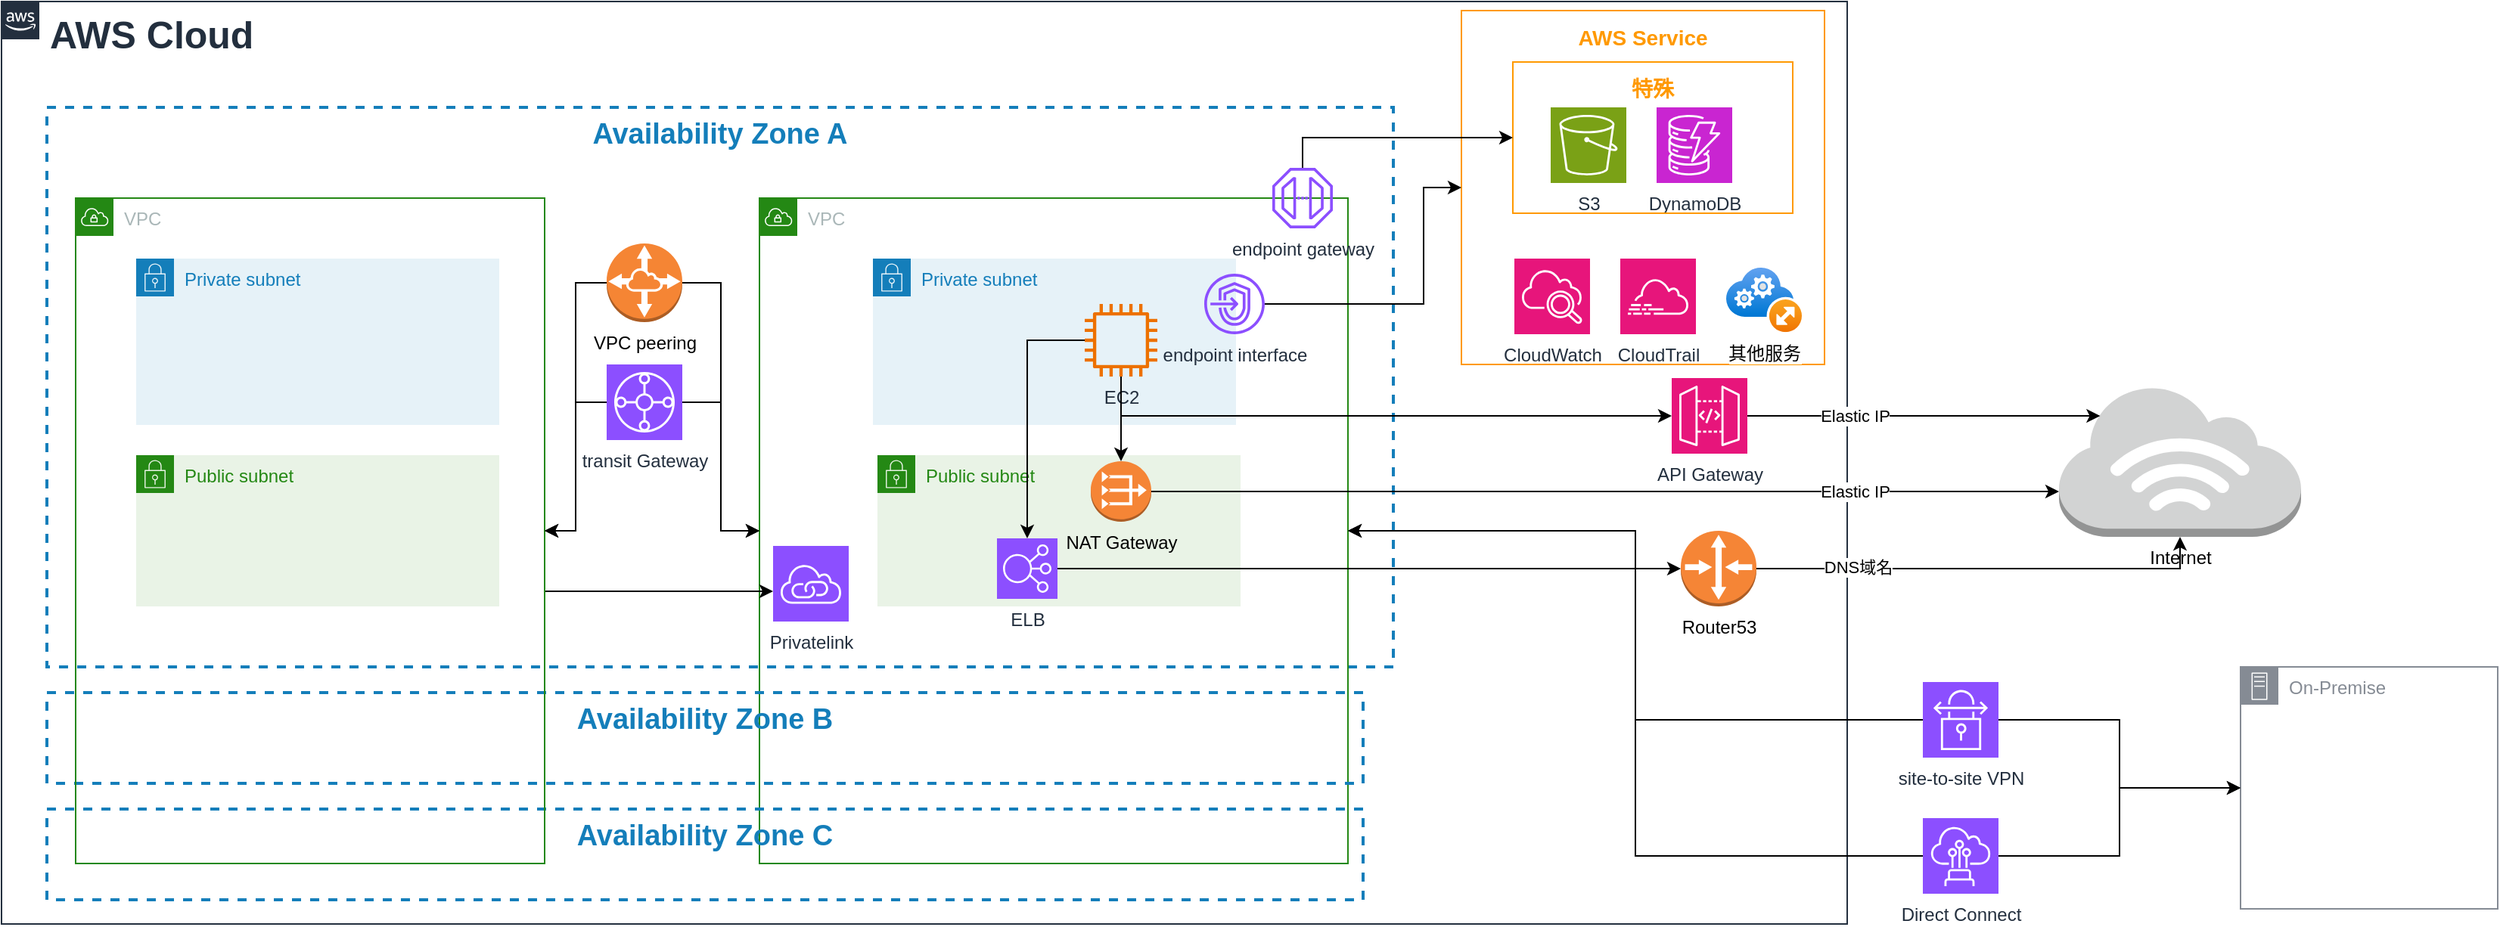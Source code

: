 <mxfile version="22.0.4" type="github">
  <diagram id="l8hXMBHkgcEJcSW0mbfh" name="Page-1">
    <mxGraphModel dx="1687" dy="899" grid="1" gridSize="10" guides="1" tooltips="1" connect="1" arrows="1" fold="1" page="1" pageScale="1" pageWidth="1169" pageHeight="827" math="0" shadow="0">
      <root>
        <mxCell id="0" />
        <mxCell id="1" parent="0" />
        <mxCell id="7HFbjbizWkhEsfqDHeXn-15" value="&lt;b&gt;&lt;font style=&quot;font-size: 25px;&quot;&gt;AWS Cloud&lt;/font&gt;&lt;/b&gt;" style="points=[[0,0],[0.25,0],[0.5,0],[0.75,0],[1,0],[1,0.25],[1,0.5],[1,0.75],[1,1],[0.75,1],[0.5,1],[0.25,1],[0,1],[0,0.75],[0,0.5],[0,0.25]];outlineConnect=0;gradientColor=none;html=1;whiteSpace=wrap;fontSize=12;fontStyle=0;container=1;pointerEvents=0;collapsible=0;recursiveResize=0;shape=mxgraph.aws4.group;grIcon=mxgraph.aws4.group_aws_cloud_alt;strokeColor=#232F3E;fillColor=none;verticalAlign=top;align=left;spacingLeft=30;fontColor=#232F3E;dashed=0;" parent="1" vertex="1">
          <mxGeometry x="390" y="160" width="1220" height="610" as="geometry" />
        </mxCell>
        <mxCell id="tpwNmDUQ6gUlkHC4oXwQ-28" value="&lt;b&gt;&lt;font style=&quot;font-size: 14px;&quot;&gt;AWS Service&lt;/font&gt;&lt;/b&gt;" style="outlineConnect=0;gradientColor=none;html=1;whiteSpace=wrap;fontSize=12;fontStyle=0;strokeColor=#FF9900;fillColor=none;verticalAlign=top;align=center;fontColor=#FF9900;dashed=0;spacingTop=3;" vertex="1" parent="7HFbjbizWkhEsfqDHeXn-15">
          <mxGeometry x="965" y="6" width="240" height="234" as="geometry" />
        </mxCell>
        <mxCell id="7HFbjbizWkhEsfqDHeXn-16" value="&lt;b&gt;&lt;font style=&quot;font-size: 19px;&quot;&gt;Availability Zone A&lt;/font&gt;&lt;/b&gt;" style="fillColor=none;strokeColor=#147EBA;dashed=1;verticalAlign=top;fontStyle=0;fontColor=#147EBA;whiteSpace=wrap;html=1;strokeWidth=2;" parent="7HFbjbizWkhEsfqDHeXn-15" vertex="1">
          <mxGeometry x="30" y="70" width="890" height="370" as="geometry" />
        </mxCell>
        <mxCell id="7HFbjbizWkhEsfqDHeXn-23" value="VPC" style="points=[[0,0],[0.25,0],[0.5,0],[0.75,0],[1,0],[1,0.25],[1,0.5],[1,0.75],[1,1],[0.75,1],[0.5,1],[0.25,1],[0,1],[0,0.75],[0,0.5],[0,0.25]];outlineConnect=0;gradientColor=none;html=1;whiteSpace=wrap;fontSize=12;fontStyle=0;container=1;pointerEvents=0;collapsible=0;recursiveResize=0;shape=mxgraph.aws4.group;grIcon=mxgraph.aws4.group_vpc;strokeColor=#248814;fillColor=none;verticalAlign=top;align=left;spacingLeft=30;fontColor=#AAB7B8;dashed=0;" parent="7HFbjbizWkhEsfqDHeXn-15" vertex="1">
          <mxGeometry x="501" y="130" width="389" height="440" as="geometry" />
        </mxCell>
        <mxCell id="7HFbjbizWkhEsfqDHeXn-24" value="Private subnet" style="points=[[0,0],[0.25,0],[0.5,0],[0.75,0],[1,0],[1,0.25],[1,0.5],[1,0.75],[1,1],[0.75,1],[0.5,1],[0.25,1],[0,1],[0,0.75],[0,0.5],[0,0.25]];outlineConnect=0;gradientColor=none;html=1;whiteSpace=wrap;fontSize=12;fontStyle=0;container=1;pointerEvents=0;collapsible=0;recursiveResize=0;shape=mxgraph.aws4.group;grIcon=mxgraph.aws4.group_security_group;grStroke=0;strokeColor=#147EBA;fillColor=#E6F2F8;verticalAlign=top;align=left;spacingLeft=30;fontColor=#147EBA;dashed=0;" parent="7HFbjbizWkhEsfqDHeXn-23" vertex="1">
          <mxGeometry x="75" y="40" width="240" height="110" as="geometry" />
        </mxCell>
        <mxCell id="7HFbjbizWkhEsfqDHeXn-25" value="Public subnet" style="points=[[0,0],[0.25,0],[0.5,0],[0.75,0],[1,0],[1,0.25],[1,0.5],[1,0.75],[1,1],[0.75,1],[0.5,1],[0.25,1],[0,1],[0,0.75],[0,0.5],[0,0.25]];outlineConnect=0;gradientColor=none;html=1;whiteSpace=wrap;fontSize=12;fontStyle=0;container=1;pointerEvents=0;collapsible=0;recursiveResize=0;shape=mxgraph.aws4.group;grIcon=mxgraph.aws4.group_security_group;grStroke=0;strokeColor=#248814;fillColor=#E9F3E6;verticalAlign=top;align=left;spacingLeft=30;fontColor=#248814;dashed=0;" parent="7HFbjbizWkhEsfqDHeXn-23" vertex="1">
          <mxGeometry x="78" y="170" width="240" height="100" as="geometry" />
        </mxCell>
        <mxCell id="tpwNmDUQ6gUlkHC4oXwQ-5" value="NAT Gateway" style="outlineConnect=0;dashed=0;verticalLabelPosition=bottom;verticalAlign=top;align=center;html=1;shape=mxgraph.aws3.vpc_nat_gateway;fillColor=#F58536;gradientColor=none;aspect=fixed;" vertex="1" parent="7HFbjbizWkhEsfqDHeXn-25">
          <mxGeometry x="141" y="4" width="40" height="40" as="geometry" />
        </mxCell>
        <mxCell id="tpwNmDUQ6gUlkHC4oXwQ-16" value="endpoint gateway" style="sketch=0;outlineConnect=0;fontColor=#232F3E;gradientColor=none;fillColor=#8C4FFF;strokeColor=none;dashed=0;verticalLabelPosition=bottom;verticalAlign=top;align=center;html=1;fontSize=12;fontStyle=0;aspect=fixed;pointerEvents=1;shape=mxgraph.aws4.endpoint;" vertex="1" parent="7HFbjbizWkhEsfqDHeXn-23">
          <mxGeometry x="339" y="-20" width="40" height="40" as="geometry" />
        </mxCell>
        <mxCell id="7HFbjbizWkhEsfqDHeXn-26" value="&lt;b&gt;&lt;font style=&quot;font-size: 19px;&quot;&gt;Availability Zone B&lt;/font&gt;&lt;/b&gt;" style="fillColor=none;strokeColor=#147EBA;dashed=1;verticalAlign=top;fontStyle=0;fontColor=#147EBA;whiteSpace=wrap;html=1;strokeWidth=2;" parent="7HFbjbizWkhEsfqDHeXn-15" vertex="1">
          <mxGeometry x="30" y="457" width="870" height="60" as="geometry" />
        </mxCell>
        <mxCell id="7HFbjbizWkhEsfqDHeXn-27" value="&lt;b&gt;&lt;font style=&quot;font-size: 19px;&quot;&gt;Availability Zone C&lt;/font&gt;&lt;/b&gt;" style="fillColor=none;strokeColor=#147EBA;dashed=1;verticalAlign=top;fontStyle=0;fontColor=#147EBA;whiteSpace=wrap;html=1;strokeWidth=2;" parent="7HFbjbizWkhEsfqDHeXn-15" vertex="1">
          <mxGeometry x="30" y="534" width="870" height="60" as="geometry" />
        </mxCell>
        <mxCell id="tpwNmDUQ6gUlkHC4oXwQ-7" value="EC2" style="sketch=0;outlineConnect=0;fontColor=#232F3E;gradientColor=none;fillColor=#ED7100;strokeColor=none;dashed=0;verticalLabelPosition=bottom;verticalAlign=top;align=center;html=1;fontSize=12;fontStyle=0;aspect=fixed;pointerEvents=1;shape=mxgraph.aws4.instance2;" vertex="1" parent="7HFbjbizWkhEsfqDHeXn-15">
          <mxGeometry x="716" y="200" width="48" height="48" as="geometry" />
        </mxCell>
        <mxCell id="tpwNmDUQ6gUlkHC4oXwQ-52" style="edgeStyle=orthogonalEdgeStyle;rounded=0;orthogonalLoop=1;jettySize=auto;html=1;" edge="1" parent="7HFbjbizWkhEsfqDHeXn-15" source="tpwNmDUQ6gUlkHC4oXwQ-9" target="7HFbjbizWkhEsfqDHeXn-23">
          <mxGeometry relative="1" as="geometry" />
        </mxCell>
        <mxCell id="tpwNmDUQ6gUlkHC4oXwQ-9" value="VPC peering" style="outlineConnect=0;dashed=0;verticalLabelPosition=bottom;verticalAlign=top;align=center;html=1;shape=mxgraph.aws3.vpc_peering;fillColor=#F58534;gradientColor=none;" vertex="1" parent="7HFbjbizWkhEsfqDHeXn-15">
          <mxGeometry x="400" y="160" width="50" height="52" as="geometry" />
        </mxCell>
        <mxCell id="tpwNmDUQ6gUlkHC4oXwQ-53" style="edgeStyle=orthogonalEdgeStyle;rounded=0;orthogonalLoop=1;jettySize=auto;html=1;" edge="1" parent="7HFbjbizWkhEsfqDHeXn-15" source="tpwNmDUQ6gUlkHC4oXwQ-10" target="7HFbjbizWkhEsfqDHeXn-23">
          <mxGeometry relative="1" as="geometry" />
        </mxCell>
        <mxCell id="tpwNmDUQ6gUlkHC4oXwQ-10" value="transit Gateway" style="sketch=0;points=[[0,0,0],[0.25,0,0],[0.5,0,0],[0.75,0,0],[1,0,0],[0,1,0],[0.25,1,0],[0.5,1,0],[0.75,1,0],[1,1,0],[0,0.25,0],[0,0.5,0],[0,0.75,0],[1,0.25,0],[1,0.5,0],[1,0.75,0]];outlineConnect=0;fontColor=#232F3E;fillColor=#8C4FFF;strokeColor=#ffffff;dashed=0;verticalLabelPosition=bottom;verticalAlign=top;align=center;html=1;fontSize=12;fontStyle=0;aspect=fixed;shape=mxgraph.aws4.resourceIcon;resIcon=mxgraph.aws4.transit_gateway;" vertex="1" parent="7HFbjbizWkhEsfqDHeXn-15">
          <mxGeometry x="400" y="240" width="50" height="50" as="geometry" />
        </mxCell>
        <mxCell id="tpwNmDUQ6gUlkHC4oXwQ-44" style="edgeStyle=orthogonalEdgeStyle;rounded=0;orthogonalLoop=1;jettySize=auto;html=1;" edge="1" parent="7HFbjbizWkhEsfqDHeXn-15" source="tpwNmDUQ6gUlkHC4oXwQ-11" target="tpwNmDUQ6gUlkHC4oXwQ-28">
          <mxGeometry relative="1" as="geometry">
            <Array as="points">
              <mxPoint x="940" y="200" />
              <mxPoint x="940" y="123" />
            </Array>
          </mxGeometry>
        </mxCell>
        <mxCell id="tpwNmDUQ6gUlkHC4oXwQ-11" value="endpoint interface" style="sketch=0;outlineConnect=0;fontColor=#232F3E;gradientColor=none;fillColor=#8C4FFF;strokeColor=none;dashed=0;verticalLabelPosition=bottom;verticalAlign=top;align=center;html=1;fontSize=12;fontStyle=0;aspect=fixed;pointerEvents=1;shape=mxgraph.aws4.endpoints;" vertex="1" parent="7HFbjbizWkhEsfqDHeXn-15">
          <mxGeometry x="795" y="180" width="40" height="40" as="geometry" />
        </mxCell>
        <mxCell id="tpwNmDUQ6gUlkHC4oXwQ-13" value="S3" style="sketch=0;points=[[0,0,0],[0.25,0,0],[0.5,0,0],[0.75,0,0],[1,0,0],[0,1,0],[0.25,1,0],[0.5,1,0],[0.75,1,0],[1,1,0],[0,0.25,0],[0,0.5,0],[0,0.75,0],[1,0.25,0],[1,0.5,0],[1,0.75,0]];outlineConnect=0;fontColor=#232F3E;fillColor=#7AA116;strokeColor=#ffffff;dashed=0;verticalLabelPosition=bottom;verticalAlign=top;align=center;html=1;fontSize=12;fontStyle=0;aspect=fixed;shape=mxgraph.aws4.resourceIcon;resIcon=mxgraph.aws4.s3;" vertex="1" parent="7HFbjbizWkhEsfqDHeXn-15">
          <mxGeometry x="1024" y="70" width="50" height="50" as="geometry" />
        </mxCell>
        <mxCell id="tpwNmDUQ6gUlkHC4oXwQ-14" value="DynamoDB" style="sketch=0;points=[[0,0,0],[0.25,0,0],[0.5,0,0],[0.75,0,0],[1,0,0],[0,1,0],[0.25,1,0],[0.5,1,0],[0.75,1,0],[1,1,0],[0,0.25,0],[0,0.5,0],[0,0.75,0],[1,0.25,0],[1,0.5,0],[1,0.75,0]];outlineConnect=0;fontColor=#232F3E;fillColor=#C925D1;strokeColor=#ffffff;dashed=0;verticalLabelPosition=bottom;verticalAlign=top;align=center;html=1;fontSize=12;fontStyle=0;aspect=fixed;shape=mxgraph.aws4.resourceIcon;resIcon=mxgraph.aws4.dynamodb;" vertex="1" parent="7HFbjbizWkhEsfqDHeXn-15">
          <mxGeometry x="1094" y="70" width="50" height="50" as="geometry" />
        </mxCell>
        <mxCell id="tpwNmDUQ6gUlkHC4oXwQ-15" value="CloudWatch" style="sketch=0;points=[[0,0,0],[0.25,0,0],[0.5,0,0],[0.75,0,0],[1,0,0],[0,1,0],[0.25,1,0],[0.5,1,0],[0.75,1,0],[1,1,0],[0,0.25,0],[0,0.5,0],[0,0.75,0],[1,0.25,0],[1,0.5,0],[1,0.75,0]];points=[[0,0,0],[0.25,0,0],[0.5,0,0],[0.75,0,0],[1,0,0],[0,1,0],[0.25,1,0],[0.5,1,0],[0.75,1,0],[1,1,0],[0,0.25,0],[0,0.5,0],[0,0.75,0],[1,0.25,0],[1,0.5,0],[1,0.75,0]];outlineConnect=0;fontColor=#232F3E;fillColor=#E7157B;strokeColor=#ffffff;dashed=0;verticalLabelPosition=bottom;verticalAlign=top;align=center;html=1;fontSize=12;fontStyle=0;aspect=fixed;shape=mxgraph.aws4.resourceIcon;resIcon=mxgraph.aws4.cloudwatch_2;" vertex="1" parent="7HFbjbizWkhEsfqDHeXn-15">
          <mxGeometry x="1000" y="170" width="50" height="50" as="geometry" />
        </mxCell>
        <mxCell id="tpwNmDUQ6gUlkHC4oXwQ-17" value="Privatelink" style="sketch=0;points=[[0,0,0],[0.25,0,0],[0.5,0,0],[0.75,0,0],[1,0,0],[0,1,0],[0.25,1,0],[0.5,1,0],[0.75,1,0],[1,1,0],[0,0.25,0],[0,0.5,0],[0,0.75,0],[1,0.25,0],[1,0.5,0],[1,0.75,0]];outlineConnect=0;fontColor=#232F3E;fillColor=#8C4FFF;strokeColor=#ffffff;dashed=0;verticalLabelPosition=bottom;verticalAlign=top;align=center;html=1;fontSize=12;fontStyle=0;aspect=fixed;shape=mxgraph.aws4.resourceIcon;resIcon=mxgraph.aws4.vpc_privatelink;" vertex="1" parent="7HFbjbizWkhEsfqDHeXn-15">
          <mxGeometry x="510" y="360" width="50" height="50" as="geometry" />
        </mxCell>
        <mxCell id="tpwNmDUQ6gUlkHC4oXwQ-21" value="Router53" style="outlineConnect=0;dashed=0;verticalLabelPosition=bottom;verticalAlign=top;align=center;html=1;shape=mxgraph.aws3.router;fillColor=#F58536;gradientColor=none;aspect=fixed;" vertex="1" parent="7HFbjbizWkhEsfqDHeXn-15">
          <mxGeometry x="1110" y="350" width="50" height="50" as="geometry" />
        </mxCell>
        <mxCell id="tpwNmDUQ6gUlkHC4oXwQ-22" value="ELB" style="sketch=0;points=[[0,0,0],[0.25,0,0],[0.5,0,0],[0.75,0,0],[1,0,0],[0,1,0],[0.25,1,0],[0.5,1,0],[0.75,1,0],[1,1,0],[0,0.25,0],[0,0.5,0],[0,0.75,0],[1,0.25,0],[1,0.5,0],[1,0.75,0]];outlineConnect=0;fontColor=#232F3E;fillColor=#8C4FFF;strokeColor=#ffffff;dashed=0;verticalLabelPosition=bottom;verticalAlign=top;align=center;html=1;fontSize=12;fontStyle=0;aspect=fixed;shape=mxgraph.aws4.resourceIcon;resIcon=mxgraph.aws4.elastic_load_balancing;" vertex="1" parent="7HFbjbizWkhEsfqDHeXn-15">
          <mxGeometry x="658" y="355" width="40" height="40" as="geometry" />
        </mxCell>
        <mxCell id="tpwNmDUQ6gUlkHC4oXwQ-27" value="CloudTrail" style="sketch=0;points=[[0,0,0],[0.25,0,0],[0.5,0,0],[0.75,0,0],[1,0,0],[0,1,0],[0.25,1,0],[0.5,1,0],[0.75,1,0],[1,1,0],[0,0.25,0],[0,0.5,0],[0,0.75,0],[1,0.25,0],[1,0.5,0],[1,0.75,0]];points=[[0,0,0],[0.25,0,0],[0.5,0,0],[0.75,0,0],[1,0,0],[0,1,0],[0.25,1,0],[0.5,1,0],[0.75,1,0],[1,1,0],[0,0.25,0],[0,0.5,0],[0,0.75,0],[1,0.25,0],[1,0.5,0],[1,0.75,0]];outlineConnect=0;fontColor=#232F3E;fillColor=#E7157B;strokeColor=#ffffff;dashed=0;verticalLabelPosition=bottom;verticalAlign=top;align=center;html=1;fontSize=12;fontStyle=0;aspect=fixed;shape=mxgraph.aws4.resourceIcon;resIcon=mxgraph.aws4.cloudtrail;" vertex="1" parent="7HFbjbizWkhEsfqDHeXn-15">
          <mxGeometry x="1070" y="170" width="50" height="50" as="geometry" />
        </mxCell>
        <mxCell id="tpwNmDUQ6gUlkHC4oXwQ-30" value="其他服务" style="image;html=1;points=[];align=center;fontSize=12;image=img/lib/azure2/other/Cloud_Services_(extended_support).svg;aspect=fixed;" vertex="1" parent="7HFbjbizWkhEsfqDHeXn-15">
          <mxGeometry x="1140" y="176" width="50" height="42.65" as="geometry" />
        </mxCell>
        <mxCell id="tpwNmDUQ6gUlkHC4oXwQ-32" value="API Gateway" style="sketch=0;points=[[0,0,0],[0.25,0,0],[0.5,0,0],[0.75,0,0],[1,0,0],[0,1,0],[0.25,1,0],[0.5,1,0],[0.75,1,0],[1,1,0],[0,0.25,0],[0,0.5,0],[0,0.75,0],[1,0.25,0],[1,0.5,0],[1,0.75,0]];outlineConnect=0;fontColor=#232F3E;fillColor=#E7157B;strokeColor=#ffffff;dashed=0;verticalLabelPosition=bottom;verticalAlign=top;align=center;html=1;fontSize=12;fontStyle=0;aspect=fixed;shape=mxgraph.aws4.resourceIcon;resIcon=mxgraph.aws4.api_gateway;" vertex="1" parent="7HFbjbizWkhEsfqDHeXn-15">
          <mxGeometry x="1104" y="249" width="50" height="50" as="geometry" />
        </mxCell>
        <mxCell id="tpwNmDUQ6gUlkHC4oXwQ-33" style="edgeStyle=orthogonalEdgeStyle;rounded=0;orthogonalLoop=1;jettySize=auto;html=1;entryX=0.5;entryY=0;entryDx=0;entryDy=0;entryPerimeter=0;" edge="1" parent="7HFbjbizWkhEsfqDHeXn-15" source="tpwNmDUQ6gUlkHC4oXwQ-7" target="tpwNmDUQ6gUlkHC4oXwQ-22">
          <mxGeometry relative="1" as="geometry" />
        </mxCell>
        <mxCell id="tpwNmDUQ6gUlkHC4oXwQ-34" style="edgeStyle=orthogonalEdgeStyle;rounded=0;orthogonalLoop=1;jettySize=auto;html=1;entryX=0.5;entryY=0;entryDx=0;entryDy=0;entryPerimeter=0;" edge="1" parent="7HFbjbizWkhEsfqDHeXn-15" source="tpwNmDUQ6gUlkHC4oXwQ-7" target="tpwNmDUQ6gUlkHC4oXwQ-5">
          <mxGeometry relative="1" as="geometry" />
        </mxCell>
        <mxCell id="tpwNmDUQ6gUlkHC4oXwQ-35" style="edgeStyle=orthogonalEdgeStyle;rounded=0;orthogonalLoop=1;jettySize=auto;html=1;entryX=0;entryY=0.5;entryDx=0;entryDy=0;entryPerimeter=0;" edge="1" parent="7HFbjbizWkhEsfqDHeXn-15" source="tpwNmDUQ6gUlkHC4oXwQ-22" target="tpwNmDUQ6gUlkHC4oXwQ-21">
          <mxGeometry relative="1" as="geometry" />
        </mxCell>
        <mxCell id="tpwNmDUQ6gUlkHC4oXwQ-38" style="edgeStyle=orthogonalEdgeStyle;rounded=0;orthogonalLoop=1;jettySize=auto;html=1;entryX=0;entryY=0.5;entryDx=0;entryDy=0;entryPerimeter=0;" edge="1" parent="7HFbjbizWkhEsfqDHeXn-15" source="tpwNmDUQ6gUlkHC4oXwQ-7" target="tpwNmDUQ6gUlkHC4oXwQ-32">
          <mxGeometry relative="1" as="geometry">
            <Array as="points">
              <mxPoint x="740" y="274" />
            </Array>
          </mxGeometry>
        </mxCell>
        <mxCell id="tpwNmDUQ6gUlkHC4oXwQ-29" value="&lt;b&gt;&lt;font style=&quot;font-size: 14px;&quot;&gt;特殊&lt;/font&gt;&lt;/b&gt;" style="outlineConnect=0;gradientColor=none;html=1;whiteSpace=wrap;fontSize=12;fontStyle=0;strokeColor=#FF9900;fillColor=none;verticalAlign=top;align=center;fontColor=#FF9900;dashed=0;spacingTop=3;" vertex="1" parent="1">
          <mxGeometry x="1389" y="200" width="185" height="100" as="geometry" />
        </mxCell>
        <mxCell id="tpwNmDUQ6gUlkHC4oXwQ-55" style="edgeStyle=orthogonalEdgeStyle;rounded=0;orthogonalLoop=1;jettySize=auto;html=1;" edge="1" parent="1" source="7HFbjbizWkhEsfqDHeXn-20" target="tpwNmDUQ6gUlkHC4oXwQ-17">
          <mxGeometry relative="1" as="geometry">
            <Array as="points">
              <mxPoint x="860" y="550" />
              <mxPoint x="860" y="550" />
            </Array>
          </mxGeometry>
        </mxCell>
        <mxCell id="7HFbjbizWkhEsfqDHeXn-20" value="VPC" style="points=[[0,0],[0.25,0],[0.5,0],[0.75,0],[1,0],[1,0.25],[1,0.5],[1,0.75],[1,1],[0.75,1],[0.5,1],[0.25,1],[0,1],[0,0.75],[0,0.5],[0,0.25]];outlineConnect=0;gradientColor=none;html=1;whiteSpace=wrap;fontSize=12;fontStyle=0;container=1;pointerEvents=0;collapsible=0;recursiveResize=0;shape=mxgraph.aws4.group;grIcon=mxgraph.aws4.group_vpc;strokeColor=#248814;fillColor=none;verticalAlign=top;align=left;spacingLeft=30;fontColor=#AAB7B8;dashed=0;" parent="1" vertex="1">
          <mxGeometry x="439" y="290" width="310" height="440" as="geometry" />
        </mxCell>
        <mxCell id="7HFbjbizWkhEsfqDHeXn-21" value="Private subnet" style="points=[[0,0],[0.25,0],[0.5,0],[0.75,0],[1,0],[1,0.25],[1,0.5],[1,0.75],[1,1],[0.75,1],[0.5,1],[0.25,1],[0,1],[0,0.75],[0,0.5],[0,0.25]];outlineConnect=0;gradientColor=none;html=1;whiteSpace=wrap;fontSize=12;fontStyle=0;container=1;pointerEvents=0;collapsible=0;recursiveResize=0;shape=mxgraph.aws4.group;grIcon=mxgraph.aws4.group_security_group;grStroke=0;strokeColor=#147EBA;fillColor=#E6F2F8;verticalAlign=top;align=left;spacingLeft=30;fontColor=#147EBA;dashed=0;" parent="7HFbjbizWkhEsfqDHeXn-20" vertex="1">
          <mxGeometry x="40" y="40" width="240" height="110" as="geometry" />
        </mxCell>
        <mxCell id="7HFbjbizWkhEsfqDHeXn-22" value="Public subnet" style="points=[[0,0],[0.25,0],[0.5,0],[0.75,0],[1,0],[1,0.25],[1,0.5],[1,0.75],[1,1],[0.75,1],[0.5,1],[0.25,1],[0,1],[0,0.75],[0,0.5],[0,0.25]];outlineConnect=0;gradientColor=none;html=1;whiteSpace=wrap;fontSize=12;fontStyle=0;container=1;pointerEvents=0;collapsible=0;recursiveResize=0;shape=mxgraph.aws4.group;grIcon=mxgraph.aws4.group_security_group;grStroke=0;strokeColor=#248814;fillColor=#E9F3E6;verticalAlign=top;align=left;spacingLeft=30;fontColor=#248814;dashed=0;" parent="7HFbjbizWkhEsfqDHeXn-20" vertex="1">
          <mxGeometry x="40" y="170" width="240" height="100" as="geometry" />
        </mxCell>
        <mxCell id="tpwNmDUQ6gUlkHC4oXwQ-8" value="Internet" style="outlineConnect=0;dashed=0;verticalLabelPosition=bottom;verticalAlign=top;align=center;html=1;shape=mxgraph.aws3.internet_3;fillColor=#D2D3D3;gradientColor=none;" vertex="1" parent="1">
          <mxGeometry x="1750" y="414" width="160" height="100" as="geometry" />
        </mxCell>
        <mxCell id="tpwNmDUQ6gUlkHC4oXwQ-18" value="On-Premise" style="sketch=0;outlineConnect=0;gradientColor=none;html=1;whiteSpace=wrap;fontSize=12;fontStyle=0;shape=mxgraph.aws4.group;grIcon=mxgraph.aws4.group_on_premise;strokeColor=#858B94;fillColor=none;verticalAlign=top;align=left;spacingLeft=30;fontColor=#858B94;dashed=0;" vertex="1" parent="1">
          <mxGeometry x="1870" y="600" width="170" height="160" as="geometry" />
        </mxCell>
        <mxCell id="tpwNmDUQ6gUlkHC4oXwQ-36" style="edgeStyle=orthogonalEdgeStyle;rounded=0;orthogonalLoop=1;jettySize=auto;html=1;entryX=0;entryY=0.7;entryDx=0;entryDy=0;entryPerimeter=0;" edge="1" parent="1" source="tpwNmDUQ6gUlkHC4oXwQ-5" target="tpwNmDUQ6gUlkHC4oXwQ-8">
          <mxGeometry relative="1" as="geometry" />
        </mxCell>
        <mxCell id="tpwNmDUQ6gUlkHC4oXwQ-41" value="Elastic IP" style="edgeLabel;html=1;align=center;verticalAlign=middle;resizable=0;points=[];" vertex="1" connectable="0" parent="tpwNmDUQ6gUlkHC4oXwQ-36">
          <mxGeometry x="0.657" relative="1" as="geometry">
            <mxPoint x="-32" as="offset" />
          </mxGeometry>
        </mxCell>
        <mxCell id="tpwNmDUQ6gUlkHC4oXwQ-37" style="edgeStyle=orthogonalEdgeStyle;rounded=0;orthogonalLoop=1;jettySize=auto;html=1;entryX=0.5;entryY=1;entryDx=0;entryDy=0;entryPerimeter=0;" edge="1" parent="1" source="tpwNmDUQ6gUlkHC4oXwQ-21" target="tpwNmDUQ6gUlkHC4oXwQ-8">
          <mxGeometry relative="1" as="geometry" />
        </mxCell>
        <mxCell id="tpwNmDUQ6gUlkHC4oXwQ-42" value="DNS域名" style="edgeLabel;html=1;align=center;verticalAlign=middle;resizable=0;points=[];" vertex="1" connectable="0" parent="tpwNmDUQ6gUlkHC4oXwQ-37">
          <mxGeometry x="-0.558" y="1" relative="1" as="geometry">
            <mxPoint as="offset" />
          </mxGeometry>
        </mxCell>
        <mxCell id="tpwNmDUQ6gUlkHC4oXwQ-39" style="edgeStyle=orthogonalEdgeStyle;rounded=0;orthogonalLoop=1;jettySize=auto;html=1;entryX=0.17;entryY=0.2;entryDx=0;entryDy=0;entryPerimeter=0;" edge="1" parent="1" source="tpwNmDUQ6gUlkHC4oXwQ-32" target="tpwNmDUQ6gUlkHC4oXwQ-8">
          <mxGeometry relative="1" as="geometry" />
        </mxCell>
        <mxCell id="tpwNmDUQ6gUlkHC4oXwQ-40" value="Elastic IP" style="edgeLabel;html=1;align=center;verticalAlign=middle;resizable=0;points=[];" vertex="1" connectable="0" parent="tpwNmDUQ6gUlkHC4oXwQ-39">
          <mxGeometry x="0.238" relative="1" as="geometry">
            <mxPoint x="-74" as="offset" />
          </mxGeometry>
        </mxCell>
        <mxCell id="tpwNmDUQ6gUlkHC4oXwQ-46" style="edgeStyle=orthogonalEdgeStyle;rounded=0;orthogonalLoop=1;jettySize=auto;html=1;entryX=0;entryY=0.5;entryDx=0;entryDy=0;" edge="1" parent="1" source="tpwNmDUQ6gUlkHC4oXwQ-16" target="tpwNmDUQ6gUlkHC4oXwQ-29">
          <mxGeometry relative="1" as="geometry">
            <Array as="points">
              <mxPoint x="1250" y="250" />
            </Array>
          </mxGeometry>
        </mxCell>
        <mxCell id="tpwNmDUQ6gUlkHC4oXwQ-47" style="edgeStyle=orthogonalEdgeStyle;rounded=0;orthogonalLoop=1;jettySize=auto;html=1;" edge="1" parent="1" source="tpwNmDUQ6gUlkHC4oXwQ-19" target="7HFbjbizWkhEsfqDHeXn-23">
          <mxGeometry relative="1" as="geometry" />
        </mxCell>
        <mxCell id="tpwNmDUQ6gUlkHC4oXwQ-48" style="edgeStyle=orthogonalEdgeStyle;rounded=0;orthogonalLoop=1;jettySize=auto;html=1;" edge="1" parent="1" source="tpwNmDUQ6gUlkHC4oXwQ-19" target="tpwNmDUQ6gUlkHC4oXwQ-18">
          <mxGeometry relative="1" as="geometry" />
        </mxCell>
        <mxCell id="tpwNmDUQ6gUlkHC4oXwQ-19" value="site-to-site VPN" style="sketch=0;points=[[0,0,0],[0.25,0,0],[0.5,0,0],[0.75,0,0],[1,0,0],[0,1,0],[0.25,1,0],[0.5,1,0],[0.75,1,0],[1,1,0],[0,0.25,0],[0,0.5,0],[0,0.75,0],[1,0.25,0],[1,0.5,0],[1,0.75,0]];outlineConnect=0;fontColor=#232F3E;fillColor=#8C4FFF;strokeColor=#ffffff;dashed=0;verticalLabelPosition=bottom;verticalAlign=top;align=center;html=1;fontSize=12;fontStyle=0;aspect=fixed;shape=mxgraph.aws4.resourceIcon;resIcon=mxgraph.aws4.site_to_site_vpn;" vertex="1" parent="1">
          <mxGeometry x="1660" y="610" width="50" height="50" as="geometry" />
        </mxCell>
        <mxCell id="tpwNmDUQ6gUlkHC4oXwQ-49" style="edgeStyle=orthogonalEdgeStyle;rounded=0;orthogonalLoop=1;jettySize=auto;html=1;" edge="1" parent="1" source="tpwNmDUQ6gUlkHC4oXwQ-20" target="tpwNmDUQ6gUlkHC4oXwQ-18">
          <mxGeometry relative="1" as="geometry" />
        </mxCell>
        <mxCell id="tpwNmDUQ6gUlkHC4oXwQ-50" style="edgeStyle=orthogonalEdgeStyle;rounded=0;orthogonalLoop=1;jettySize=auto;html=1;entryX=1;entryY=0.5;entryDx=0;entryDy=0;" edge="1" parent="1" source="tpwNmDUQ6gUlkHC4oXwQ-20" target="7HFbjbizWkhEsfqDHeXn-23">
          <mxGeometry relative="1" as="geometry" />
        </mxCell>
        <mxCell id="tpwNmDUQ6gUlkHC4oXwQ-20" value="Direct Connect" style="sketch=0;points=[[0,0,0],[0.25,0,0],[0.5,0,0],[0.75,0,0],[1,0,0],[0,1,0],[0.25,1,0],[0.5,1,0],[0.75,1,0],[1,1,0],[0,0.25,0],[0,0.5,0],[0,0.75,0],[1,0.25,0],[1,0.5,0],[1,0.75,0]];outlineConnect=0;fontColor=#232F3E;fillColor=#8C4FFF;strokeColor=#ffffff;dashed=0;verticalLabelPosition=bottom;verticalAlign=top;align=center;html=1;fontSize=12;fontStyle=0;aspect=fixed;shape=mxgraph.aws4.resourceIcon;resIcon=mxgraph.aws4.direct_connect;" vertex="1" parent="1">
          <mxGeometry x="1660" y="700" width="50" height="50" as="geometry" />
        </mxCell>
        <mxCell id="tpwNmDUQ6gUlkHC4oXwQ-51" style="edgeStyle=orthogonalEdgeStyle;rounded=0;orthogonalLoop=1;jettySize=auto;html=1;" edge="1" parent="1" source="tpwNmDUQ6gUlkHC4oXwQ-9" target="7HFbjbizWkhEsfqDHeXn-20">
          <mxGeometry relative="1" as="geometry" />
        </mxCell>
        <mxCell id="tpwNmDUQ6gUlkHC4oXwQ-54" style="edgeStyle=orthogonalEdgeStyle;rounded=0;orthogonalLoop=1;jettySize=auto;html=1;entryX=1;entryY=0.5;entryDx=0;entryDy=0;" edge="1" parent="1" source="tpwNmDUQ6gUlkHC4oXwQ-10" target="7HFbjbizWkhEsfqDHeXn-20">
          <mxGeometry relative="1" as="geometry" />
        </mxCell>
      </root>
    </mxGraphModel>
  </diagram>
</mxfile>
